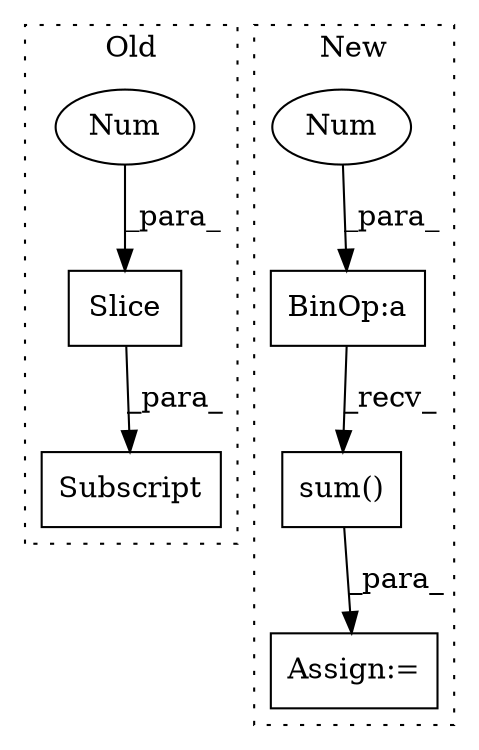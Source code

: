 digraph G {
subgraph cluster0 {
1 [label="Slice" a="80" s="519" l="1" shape="box"];
3 [label="Num" a="76" s="520" l="2" shape="ellipse"];
4 [label="Subscript" a="63" s="514,0" l="9,0" shape="box"];
label = "Old";
style="dotted";
}
subgraph cluster1 {
2 [label="sum()" a="75" s="989" l="41" shape="box"];
5 [label="Assign:=" a="68" s="980" l="3" shape="box"];
6 [label="BinOp:a" a="82" s="1011" l="1" shape="box"];
7 [label="Num" a="76" s="1012" l="4" shape="ellipse"];
label = "New";
style="dotted";
}
1 -> 4 [label="_para_"];
2 -> 5 [label="_para_"];
3 -> 1 [label="_para_"];
6 -> 2 [label="_recv_"];
7 -> 6 [label="_para_"];
}